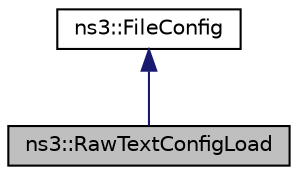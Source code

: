 digraph "ns3::RawTextConfigLoad"
{
 // LATEX_PDF_SIZE
  edge [fontname="Helvetica",fontsize="10",labelfontname="Helvetica",labelfontsize="10"];
  node [fontname="Helvetica",fontsize="10",shape=record];
  Node1 [label="ns3::RawTextConfigLoad",height=0.2,width=0.4,color="black", fillcolor="grey75", style="filled", fontcolor="black",tooltip="A class to enable loading of configuration store from a raw text file."];
  Node2 -> Node1 [dir="back",color="midnightblue",fontsize="10",style="solid",fontname="Helvetica"];
  Node2 [label="ns3::FileConfig",height=0.2,width=0.4,color="black", fillcolor="white", style="filled",URL="$classns3_1_1_file_config.html",tooltip="base class for ConfigStore classes using files"];
}
